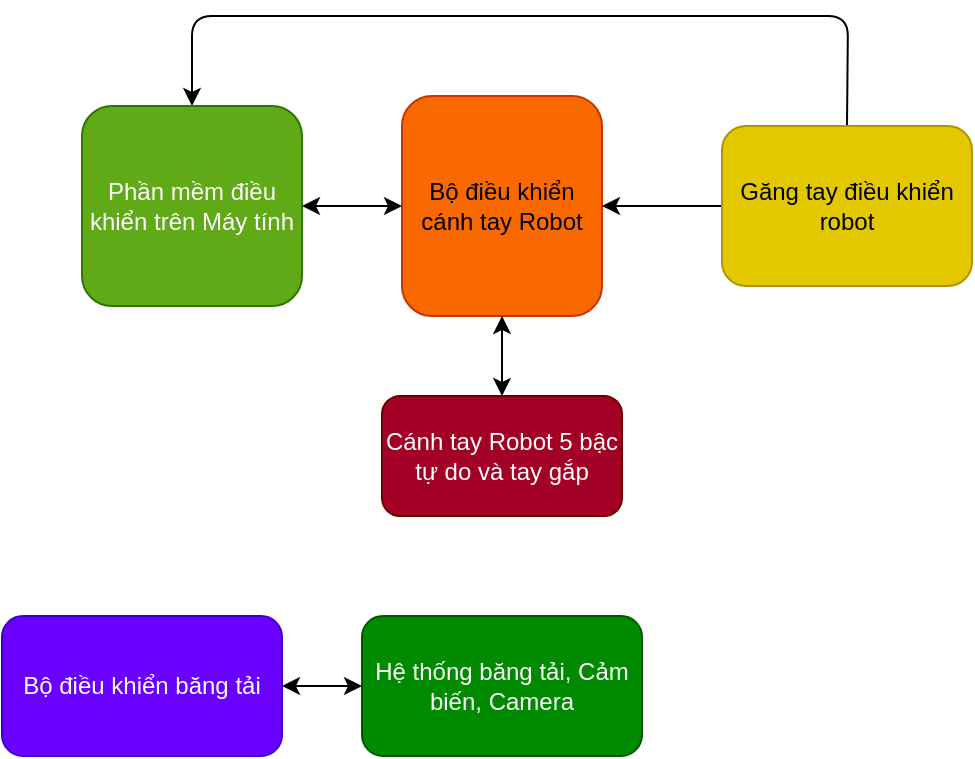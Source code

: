 <mxfile>
    <diagram id="YKLvdN9VXybtBLxPUV1g" name="General System">
        <mxGraphModel dx="721" dy="571" grid="1" gridSize="10" guides="1" tooltips="1" connect="1" arrows="1" fold="1" page="1" pageScale="1" pageWidth="850" pageHeight="1100" background="none" math="0" shadow="0">
            <root>
                <mxCell id="0"/>
                <mxCell id="1" parent="0"/>
                <mxCell id="3" value="Cánh tay Robot 5 bậc tự do và tay gắp" style="rounded=1;whiteSpace=wrap;html=1;fillColor=#a20025;fontColor=#ffffff;strokeColor=#6F0000;" parent="1" vertex="1">
                    <mxGeometry x="330" y="230" width="120" height="60" as="geometry"/>
                </mxCell>
                <mxCell id="4" value="Hệ thống băng tải, Cảm biến, Camera" style="rounded=1;whiteSpace=wrap;html=1;fillColor=#008a00;fontColor=#ffffff;strokeColor=#005700;" parent="1" vertex="1">
                    <mxGeometry x="320" y="340" width="140" height="70" as="geometry"/>
                </mxCell>
                <mxCell id="5" value="Bộ điều khiển băng tải" style="rounded=1;whiteSpace=wrap;html=1;fillColor=#6a00ff;strokeColor=#3700CC;fontColor=#ffffff;" parent="1" vertex="1">
                    <mxGeometry x="140" y="340" width="140" height="70" as="geometry"/>
                </mxCell>
                <mxCell id="10" style="edgeStyle=none;html=1;exitX=1;exitY=0.5;exitDx=0;exitDy=0;entryX=1;entryY=0.5;entryDx=0;entryDy=0;" parent="1" source="6" target="6" edge="1">
                    <mxGeometry relative="1" as="geometry">
                        <mxPoint x="490" y="135" as="targetPoint"/>
                    </mxGeometry>
                </mxCell>
                <mxCell id="6" value="Bộ điều khiển cánh tay Robot" style="rounded=1;whiteSpace=wrap;html=1;fillColor=#fa6800;fontColor=#000000;strokeColor=#C73500;" parent="1" vertex="1">
                    <mxGeometry x="340" y="80" width="100" height="110" as="geometry"/>
                </mxCell>
                <mxCell id="11" style="edgeStyle=none;html=1;exitX=0;exitY=0.5;exitDx=0;exitDy=0;entryX=1;entryY=0.5;entryDx=0;entryDy=0;" parent="1" source="7" target="6" edge="1">
                    <mxGeometry relative="1" as="geometry"/>
                </mxCell>
                <mxCell id="15" style="edgeStyle=none;html=1;exitX=0.5;exitY=0;exitDx=0;exitDy=0;entryX=0.5;entryY=0;entryDx=0;entryDy=0;" parent="1" source="7" target="8" edge="1">
                    <mxGeometry relative="1" as="geometry">
                        <mxPoint x="563" y="40" as="targetPoint"/>
                        <Array as="points">
                            <mxPoint x="563" y="40"/>
                            <mxPoint x="235" y="40"/>
                        </Array>
                    </mxGeometry>
                </mxCell>
                <mxCell id="7" value="Găng tay điều khiển robot" style="rounded=1;whiteSpace=wrap;html=1;fillColor=#e3c800;fontColor=#000000;strokeColor=#B09500;" parent="1" vertex="1">
                    <mxGeometry x="500" y="95" width="125" height="80" as="geometry"/>
                </mxCell>
                <mxCell id="8" value="Phần mềm điều khiển trên Máy tính" style="rounded=1;whiteSpace=wrap;html=1;fillColor=#60a917;fontColor=#ffffff;strokeColor=#2D7600;" parent="1" vertex="1">
                    <mxGeometry x="180" y="85" width="110" height="100" as="geometry"/>
                </mxCell>
                <mxCell id="9" value="" style="endArrow=classic;startArrow=classic;html=1;exitX=1;exitY=0.5;exitDx=0;exitDy=0;entryX=0;entryY=0.5;entryDx=0;entryDy=0;" parent="1" source="8" target="6" edge="1">
                    <mxGeometry width="50" height="50" relative="1" as="geometry">
                        <mxPoint x="360" y="300" as="sourcePoint"/>
                        <mxPoint x="410" y="250" as="targetPoint"/>
                    </mxGeometry>
                </mxCell>
                <mxCell id="12" value="" style="endArrow=classic;startArrow=classic;html=1;entryX=0.5;entryY=1;entryDx=0;entryDy=0;exitX=0.5;exitY=0;exitDx=0;exitDy=0;" parent="1" source="3" target="6" edge="1">
                    <mxGeometry width="50" height="50" relative="1" as="geometry">
                        <mxPoint x="360" y="300" as="sourcePoint"/>
                        <mxPoint x="410" y="250" as="targetPoint"/>
                    </mxGeometry>
                </mxCell>
                <mxCell id="14" value="" style="endArrow=classic;startArrow=classic;html=1;exitX=1;exitY=0.5;exitDx=0;exitDy=0;entryX=0;entryY=0.5;entryDx=0;entryDy=0;" parent="1" source="5" target="4" edge="1">
                    <mxGeometry width="50" height="50" relative="1" as="geometry">
                        <mxPoint x="360" y="270" as="sourcePoint"/>
                        <mxPoint x="410" y="220" as="targetPoint"/>
                    </mxGeometry>
                </mxCell>
            </root>
        </mxGraphModel>
    </diagram>
    <diagram id="VzacgYlSGg2D0euH935D" name="Cấu tạo găng tay điều khiển">
        <mxGraphModel dx="721" dy="571" grid="1" gridSize="10" guides="1" tooltips="1" connect="1" arrows="1" fold="1" page="1" pageScale="1" pageWidth="850" pageHeight="1100" background="none" math="0" shadow="0">
            <root>
                <mxCell id="0"/>
                <mxCell id="1" parent="0"/>
                <mxCell id="c533Cxj6PNdh2-aLfULk-16" style="edgeStyle=none;html=1;exitX=1;exitY=0.5;exitDx=0;exitDy=0;entryX=0;entryY=0.5;entryDx=0;entryDy=0;" parent="1" source="c533Cxj6PNdh2-aLfULk-1" target="c533Cxj6PNdh2-aLfULk-9" edge="1">
                    <mxGeometry relative="1" as="geometry">
                        <Array as="points">
                            <mxPoint x="490" y="300"/>
                            <mxPoint x="490" y="260"/>
                        </Array>
                    </mxGeometry>
                </mxCell>
                <mxCell id="c533Cxj6PNdh2-aLfULk-18" style="edgeStyle=none;html=1;exitX=1;exitY=0.5;exitDx=0;exitDy=0;entryX=0;entryY=0.5;entryDx=0;entryDy=0;" parent="1" source="c533Cxj6PNdh2-aLfULk-1" target="c533Cxj6PNdh2-aLfULk-17" edge="1">
                    <mxGeometry relative="1" as="geometry">
                        <Array as="points">
                            <mxPoint x="490" y="300"/>
                            <mxPoint x="490" y="380"/>
                        </Array>
                    </mxGeometry>
                </mxCell>
                <mxCell id="c533Cxj6PNdh2-aLfULk-1" value="MCU" style="rounded=1;whiteSpace=wrap;html=1;fillColor=#a20025;fontColor=#ffffff;strokeColor=#6F0000;" parent="1" vertex="1">
                    <mxGeometry x="330" y="250" width="120" height="100" as="geometry"/>
                </mxCell>
                <mxCell id="c533Cxj6PNdh2-aLfULk-14" style="edgeStyle=none;html=1;exitX=0.5;exitY=1;exitDx=0;exitDy=0;entryX=0.5;entryY=0;entryDx=0;entryDy=0;" parent="1" source="c533Cxj6PNdh2-aLfULk-2" target="c533Cxj6PNdh2-aLfULk-3" edge="1">
                    <mxGeometry relative="1" as="geometry"/>
                </mxCell>
                <mxCell id="c533Cxj6PNdh2-aLfULk-2" value="Pin Lipo" style="rounded=1;whiteSpace=wrap;html=1;fillColor=#d80073;fontColor=#ffffff;strokeColor=#A50040;" parent="1" vertex="1">
                    <mxGeometry x="330" y="40" width="120" height="50" as="geometry"/>
                </mxCell>
                <mxCell id="c533Cxj6PNdh2-aLfULk-15" style="edgeStyle=none;html=1;exitX=0.5;exitY=1;exitDx=0;exitDy=0;entryX=0.5;entryY=0;entryDx=0;entryDy=0;" parent="1" source="c533Cxj6PNdh2-aLfULk-3" target="c533Cxj6PNdh2-aLfULk-1" edge="1">
                    <mxGeometry relative="1" as="geometry"/>
                </mxCell>
                <mxCell id="c533Cxj6PNdh2-aLfULk-3" value="Mạch ổn áp" style="rounded=1;whiteSpace=wrap;html=1;fillColor=#6a00ff;fontColor=#ffffff;strokeColor=#3700CC;" parent="1" vertex="1">
                    <mxGeometry x="335" y="130" width="110" height="60" as="geometry"/>
                </mxCell>
                <mxCell id="c533Cxj6PNdh2-aLfULk-21" style="edgeStyle=none;html=1;exitX=1;exitY=0.5;exitDx=0;exitDy=0;" parent="1" source="c533Cxj6PNdh2-aLfULk-4" edge="1">
                    <mxGeometry relative="1" as="geometry">
                        <mxPoint x="330" y="300" as="targetPoint"/>
                    </mxGeometry>
                </mxCell>
                <mxCell id="c533Cxj6PNdh2-aLfULk-4" value="Cảm biến IMU 9 trục x2" style="rounded=1;whiteSpace=wrap;html=1;fillColor=#f0a30a;fontColor=#000000;strokeColor=#BD7000;" parent="1" vertex="1">
                    <mxGeometry x="110" y="180" width="120" height="60" as="geometry"/>
                </mxCell>
                <mxCell id="c533Cxj6PNdh2-aLfULk-19" style="edgeStyle=none;html=1;exitX=1;exitY=0.5;exitDx=0;exitDy=0;entryX=0;entryY=0.5;entryDx=0;entryDy=0;" parent="1" source="c533Cxj6PNdh2-aLfULk-7" target="c533Cxj6PNdh2-aLfULk-1" edge="1">
                    <mxGeometry relative="1" as="geometry"/>
                </mxCell>
                <mxCell id="c533Cxj6PNdh2-aLfULk-7" value="Biến trở" style="rounded=1;whiteSpace=wrap;html=1;fillColor=#e3c800;fontColor=#000000;strokeColor=#B09500;" parent="1" vertex="1">
                    <mxGeometry x="110" y="270" width="120" height="60" as="geometry"/>
                </mxCell>
                <mxCell id="c533Cxj6PNdh2-aLfULk-20" style="edgeStyle=none;html=1;exitX=1;exitY=0.5;exitDx=0;exitDy=0;entryX=0;entryY=0.5;entryDx=0;entryDy=0;" parent="1" source="c533Cxj6PNdh2-aLfULk-8" target="c533Cxj6PNdh2-aLfULk-1" edge="1">
                    <mxGeometry relative="1" as="geometry"/>
                </mxCell>
                <mxCell id="c533Cxj6PNdh2-aLfULk-8" value="Nút nhấn x4" style="rounded=1;whiteSpace=wrap;html=1;fillColor=#fa6800;fontColor=#000000;strokeColor=#C73500;" parent="1" vertex="1">
                    <mxGeometry x="110" y="360" width="120" height="60" as="geometry"/>
                </mxCell>
                <mxCell id="c533Cxj6PNdh2-aLfULk-9" value="LED RGB" style="rounded=1;whiteSpace=wrap;html=1;fillColor=#60a917;fontColor=#ffffff;strokeColor=#2D7600;" parent="1" vertex="1">
                    <mxGeometry x="530" y="230" width="120" height="60" as="geometry"/>
                </mxCell>
                <mxCell id="c533Cxj6PNdh2-aLfULk-13" style="edgeStyle=none;html=1;exitX=1;exitY=0.5;exitDx=0;exitDy=0;entryX=0;entryY=0.5;entryDx=0;entryDy=0;" parent="1" source="c533Cxj6PNdh2-aLfULk-11" target="c533Cxj6PNdh2-aLfULk-2" edge="1">
                    <mxGeometry relative="1" as="geometry"/>
                </mxCell>
                <mxCell id="c533Cxj6PNdh2-aLfULk-11" value="Mạch sạc" style="rounded=1;whiteSpace=wrap;html=1;fillColor=#a20025;fontColor=#ffffff;strokeColor=#6F0000;" parent="1" vertex="1">
                    <mxGeometry x="160" y="35" width="100" height="60" as="geometry"/>
                </mxCell>
                <mxCell id="c533Cxj6PNdh2-aLfULk-17" value="Module Wireless UART" style="rounded=1;whiteSpace=wrap;html=1;fillColor=#1ba1e2;fontColor=#ffffff;strokeColor=#006EAF;" parent="1" vertex="1">
                    <mxGeometry x="530" y="350" width="120" height="60" as="geometry"/>
                </mxCell>
                <mxCell id="c533Cxj6PNdh2-aLfULk-22" value="I2C" style="text;html=1;strokeColor=none;fillColor=none;align=center;verticalAlign=middle;whiteSpace=wrap;rounded=0;" parent="1" vertex="1">
                    <mxGeometry x="270" y="230" width="40" height="20" as="geometry"/>
                </mxCell>
                <mxCell id="c533Cxj6PNdh2-aLfULk-23" value="ADC" style="text;html=1;strokeColor=none;fillColor=none;align=center;verticalAlign=middle;whiteSpace=wrap;rounded=0;" parent="1" vertex="1">
                    <mxGeometry x="240" y="280" width="40" height="20" as="geometry"/>
                </mxCell>
                <mxCell id="c533Cxj6PNdh2-aLfULk-24" value="GPIO" style="text;html=1;strokeColor=none;fillColor=none;align=center;verticalAlign=middle;whiteSpace=wrap;rounded=0;" parent="1" vertex="1">
                    <mxGeometry x="270" y="350" width="40" height="20" as="geometry"/>
                </mxCell>
                <mxCell id="c533Cxj6PNdh2-aLfULk-25" value="PWM" style="text;html=1;strokeColor=none;fillColor=none;align=center;verticalAlign=middle;whiteSpace=wrap;rounded=0;" parent="1" vertex="1">
                    <mxGeometry x="490" y="270" width="40" height="20" as="geometry"/>
                </mxCell>
                <mxCell id="c533Cxj6PNdh2-aLfULk-26" value="UART" style="text;html=1;strokeColor=none;fillColor=none;align=center;verticalAlign=middle;whiteSpace=wrap;rounded=0;" parent="1" vertex="1">
                    <mxGeometry x="490" y="350" width="40" height="20" as="geometry"/>
                </mxCell>
                <mxCell id="c533Cxj6PNdh2-aLfULk-27" value="3.3V" style="text;html=1;strokeColor=none;fillColor=none;align=center;verticalAlign=middle;whiteSpace=wrap;rounded=0;" parent="1" vertex="1">
                    <mxGeometry x="390" y="210" width="40" height="20" as="geometry"/>
                </mxCell>
                <mxCell id="c533Cxj6PNdh2-aLfULk-28" value="2.5 -&amp;gt; 4.2V" style="text;html=1;strokeColor=none;fillColor=none;align=center;verticalAlign=middle;whiteSpace=wrap;rounded=0;" parent="1" vertex="1">
                    <mxGeometry x="390" y="100" width="70" height="20" as="geometry"/>
                </mxCell>
            </root>
        </mxGraphModel>
    </diagram>
</mxfile>